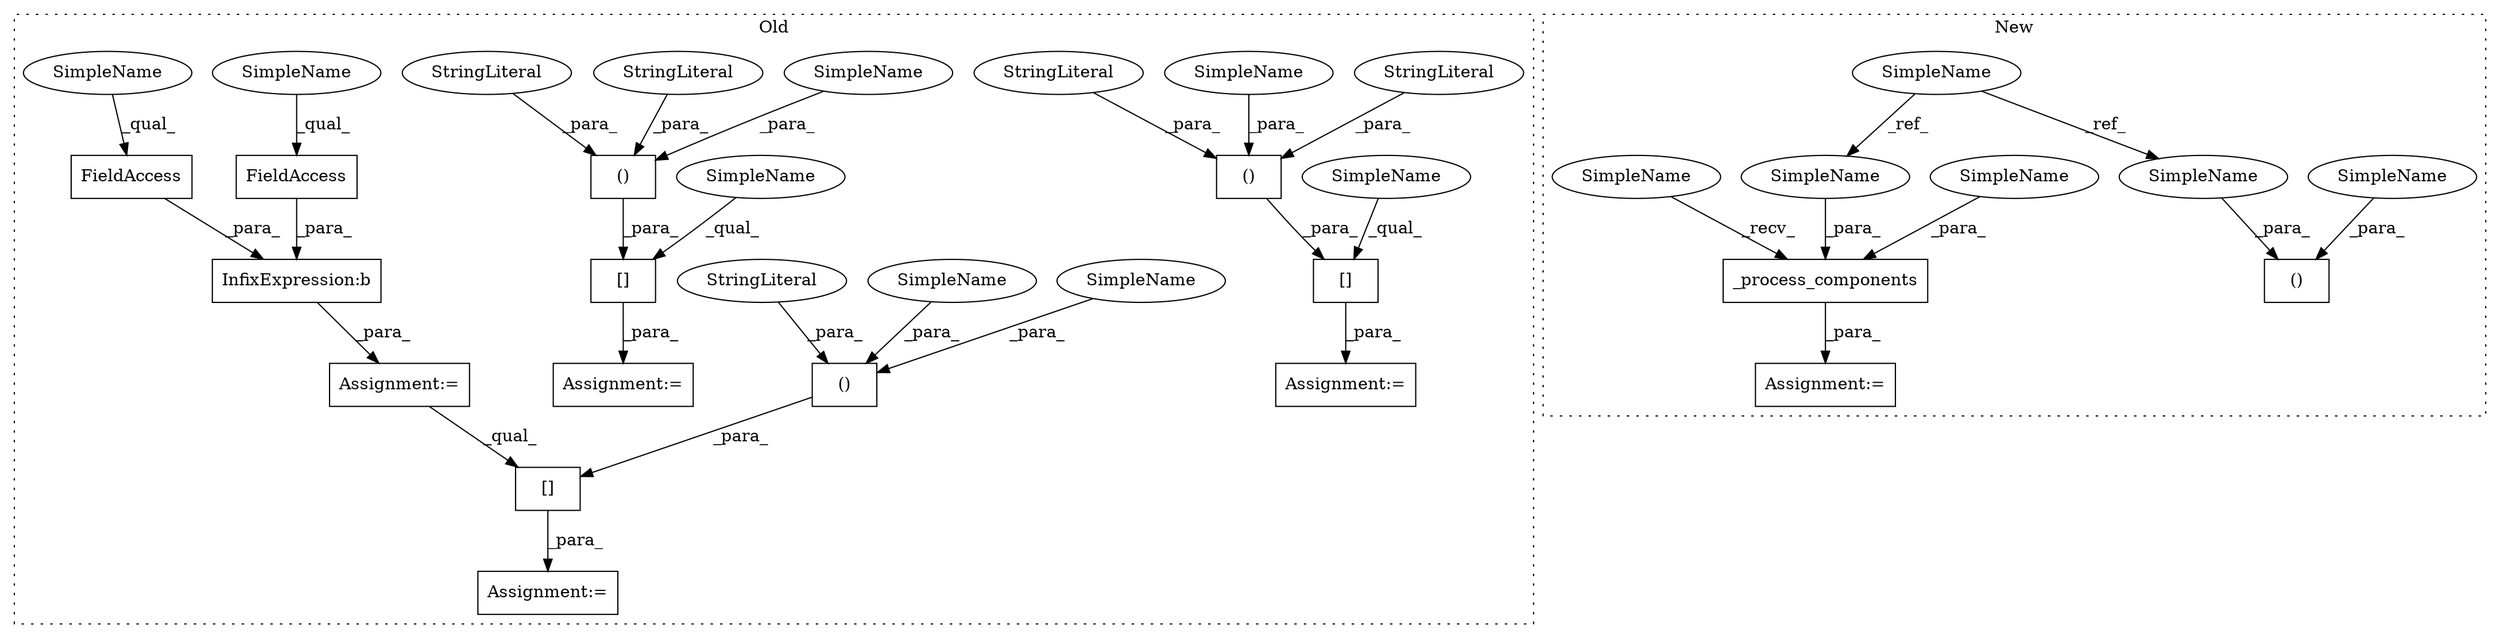 digraph G {
subgraph cluster0 {
1 [label="()" a="106" s="4738" l="50" shape="box"];
3 [label="[]" a="2" s="4726,4788" l="12,2" shape="box"];
4 [label="InfixExpression:b" a="27" s="4286" l="3" shape="box"];
5 [label="FieldAccess" a="22" s="4274" l="12" shape="box"];
6 [label="FieldAccess" a="22" s="4289" l="12" shape="box"];
7 [label="()" a="106" s="4554" l="62" shape="box"];
8 [label="[]" a="2" s="4542,4616" l="12,2" shape="box"];
9 [label="()" a="106" s="4649" l="62" shape="box"];
10 [label="[]" a="2" s="4634,4711" l="15,2" shape="box"];
12 [label="Assignment:=" a="7" s="4725" l="1" shape="box"];
13 [label="Assignment:=" a="7" s="4541" l="1" shape="box"];
14 [label="Assignment:=" a="7" s="4633" l="1" shape="box"];
15 [label="StringLiteral" a="45" s="4600" l="16" shape="ellipse"];
16 [label="StringLiteral" a="45" s="4649" l="16" shape="ellipse"];
17 [label="StringLiteral" a="45" s="4755" l="16" shape="ellipse"];
18 [label="StringLiteral" a="45" s="4554" l="16" shape="ellipse"];
19 [label="StringLiteral" a="45" s="4695" l="16" shape="ellipse"];
22 [label="Assignment:=" a="7" s="4272" l="1" shape="box"];
25 [label="SimpleName" a="42" s="4634" l="9" shape="ellipse"];
28 [label="SimpleName" a="42" s="4289" l="4" shape="ellipse"];
29 [label="SimpleName" a="42" s="4274" l="4" shape="ellipse"];
30 [label="SimpleName" a="42" s="4784" l="4" shape="ellipse"];
31 [label="SimpleName" a="42" s="4583" l="4" shape="ellipse"];
32 [label="SimpleName" a="42" s="4738" l="4" shape="ellipse"];
33 [label="SimpleName" a="42" s="4678" l="4" shape="ellipse"];
34 [label="SimpleName" a="42" s="4542" l="6" shape="ellipse"];
label = "Old";
style="dotted";
}
subgraph cluster1 {
2 [label="_process_components" a="32" s="4417,4453" l="20,1" shape="box"];
11 [label="Assignment:=" a="7" s="4410" l="2" shape="box"];
20 [label="SimpleName" a="42" s="4225" l="6" shape="ellipse"];
21 [label="()" a="106" s="4363" l="47" shape="box"];
23 [label="SimpleName" a="42" s="4437" l="6" shape="ellipse"];
24 [label="SimpleName" a="42" s="4382" l="6" shape="ellipse"];
26 [label="SimpleName" a="42" s="4401" l="9" shape="ellipse"];
27 [label="SimpleName" a="42" s="4444" l="9" shape="ellipse"];
35 [label="SimpleName" a="42" s="4412" l="4" shape="ellipse"];
label = "New";
style="dotted";
}
1 -> 3 [label="_para_"];
2 -> 11 [label="_para_"];
3 -> 12 [label="_para_"];
4 -> 22 [label="_para_"];
5 -> 4 [label="_para_"];
6 -> 4 [label="_para_"];
7 -> 8 [label="_para_"];
8 -> 13 [label="_para_"];
9 -> 10 [label="_para_"];
10 -> 14 [label="_para_"];
15 -> 7 [label="_para_"];
16 -> 9 [label="_para_"];
17 -> 1 [label="_para_"];
18 -> 7 [label="_para_"];
19 -> 9 [label="_para_"];
20 -> 24 [label="_ref_"];
20 -> 23 [label="_ref_"];
22 -> 3 [label="_qual_"];
23 -> 2 [label="_para_"];
24 -> 21 [label="_para_"];
25 -> 10 [label="_qual_"];
26 -> 21 [label="_para_"];
27 -> 2 [label="_para_"];
28 -> 6 [label="_qual_"];
29 -> 5 [label="_qual_"];
30 -> 1 [label="_para_"];
31 -> 7 [label="_para_"];
32 -> 1 [label="_para_"];
33 -> 9 [label="_para_"];
34 -> 8 [label="_qual_"];
35 -> 2 [label="_recv_"];
}